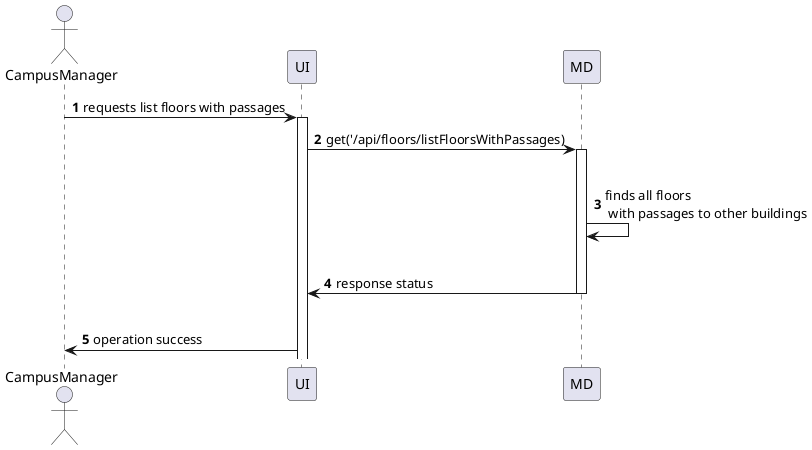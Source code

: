 @startuml

autonumber

actor CampusManager as U
participant UI as UI
participant MD  as R


U -> UI : requests list floors with passages
activate UI
UI -> R : get('/api/floors/listFloorsWithPassages)

activate R
|||
R -> R : finds all floors \n with passages to other buildings
|||
R -> UI : response status
deactivate R
|||
UI -> U : operation success


@enduml